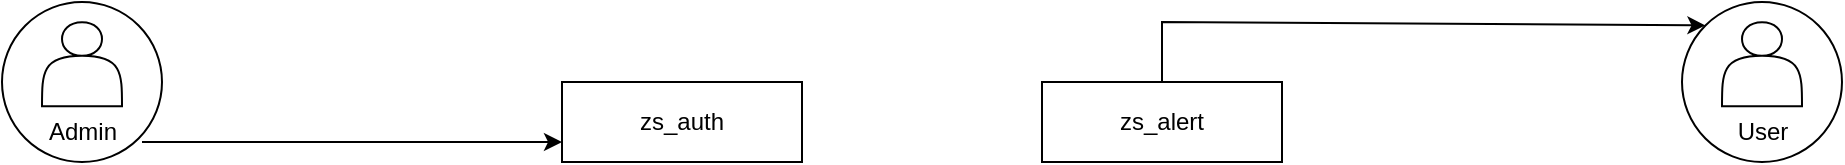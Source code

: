 <mxfile version="26.2.13">
  <diagram name="第 1 页" id="jyxMmHIa66-R3STNW0RJ">
    <mxGraphModel dx="985" dy="512" grid="1" gridSize="10" guides="1" tooltips="1" connect="1" arrows="1" fold="1" page="1" pageScale="1" pageWidth="827" pageHeight="1169" math="0" shadow="0">
      <root>
        <mxCell id="0" />
        <mxCell id="1" parent="0" />
        <mxCell id="HYjsnqHIl2bNOTF42dXb-4" value="" style="group" vertex="1" connectable="0" parent="1">
          <mxGeometry x="80" y="240" width="80" height="80" as="geometry" />
        </mxCell>
        <mxCell id="HYjsnqHIl2bNOTF42dXb-1" value="" style="ellipse;whiteSpace=wrap;html=1;aspect=fixed;" vertex="1" parent="HYjsnqHIl2bNOTF42dXb-4">
          <mxGeometry width="80" height="80" as="geometry" />
        </mxCell>
        <mxCell id="HYjsnqHIl2bNOTF42dXb-3" value="" style="shape=actor;whiteSpace=wrap;html=1;" vertex="1" parent="HYjsnqHIl2bNOTF42dXb-4">
          <mxGeometry x="20.004" y="10.11" width="40" height="42" as="geometry" />
        </mxCell>
        <mxCell id="HYjsnqHIl2bNOTF42dXb-5" value="Admin" style="text;html=1;align=center;verticalAlign=middle;resizable=0;points=[];autosize=1;strokeColor=none;fillColor=none;" vertex="1" parent="HYjsnqHIl2bNOTF42dXb-4">
          <mxGeometry x="10" y="50" width="60" height="30" as="geometry" />
        </mxCell>
        <mxCell id="HYjsnqHIl2bNOTF42dXb-6" value="zs_auth" style="rounded=0;whiteSpace=wrap;html=1;" vertex="1" parent="1">
          <mxGeometry x="360" y="280" width="120" height="40" as="geometry" />
        </mxCell>
        <mxCell id="HYjsnqHIl2bNOTF42dXb-7" value="zs_alert" style="rounded=0;whiteSpace=wrap;html=1;" vertex="1" parent="1">
          <mxGeometry x="600" y="280" width="120" height="40" as="geometry" />
        </mxCell>
        <mxCell id="HYjsnqHIl2bNOTF42dXb-8" value="" style="group" vertex="1" connectable="0" parent="1">
          <mxGeometry x="920" y="240" width="80" height="80" as="geometry" />
        </mxCell>
        <mxCell id="HYjsnqHIl2bNOTF42dXb-9" value="" style="ellipse;whiteSpace=wrap;html=1;aspect=fixed;" vertex="1" parent="HYjsnqHIl2bNOTF42dXb-8">
          <mxGeometry width="80" height="80" as="geometry" />
        </mxCell>
        <mxCell id="HYjsnqHIl2bNOTF42dXb-10" value="" style="shape=actor;whiteSpace=wrap;html=1;" vertex="1" parent="HYjsnqHIl2bNOTF42dXb-8">
          <mxGeometry x="20.004" y="10.11" width="40" height="42" as="geometry" />
        </mxCell>
        <mxCell id="HYjsnqHIl2bNOTF42dXb-11" value="User" style="text;html=1;align=center;verticalAlign=middle;resizable=0;points=[];autosize=1;strokeColor=none;fillColor=none;" vertex="1" parent="HYjsnqHIl2bNOTF42dXb-8">
          <mxGeometry x="15" y="50" width="50" height="30" as="geometry" />
        </mxCell>
        <mxCell id="HYjsnqHIl2bNOTF42dXb-12" value="" style="endArrow=classic;html=1;rounded=0;entryX=0;entryY=0.75;entryDx=0;entryDy=0;exitX=1;exitY=0.667;exitDx=0;exitDy=0;exitPerimeter=0;" edge="1" parent="1" source="HYjsnqHIl2bNOTF42dXb-5" target="HYjsnqHIl2bNOTF42dXb-6">
          <mxGeometry width="50" height="50" relative="1" as="geometry">
            <mxPoint x="550" y="420" as="sourcePoint" />
            <mxPoint x="600" y="370" as="targetPoint" />
          </mxGeometry>
        </mxCell>
        <mxCell id="HYjsnqHIl2bNOTF42dXb-13" value="" style="endArrow=classic;html=1;rounded=0;exitX=0.5;exitY=0;exitDx=0;exitDy=0;entryX=0;entryY=0;entryDx=0;entryDy=0;" edge="1" parent="1" source="HYjsnqHIl2bNOTF42dXb-7" target="HYjsnqHIl2bNOTF42dXb-9">
          <mxGeometry width="50" height="50" relative="1" as="geometry">
            <mxPoint x="860" y="350" as="sourcePoint" />
            <mxPoint x="910" y="300" as="targetPoint" />
            <Array as="points">
              <mxPoint x="660" y="250" />
            </Array>
          </mxGeometry>
        </mxCell>
      </root>
    </mxGraphModel>
  </diagram>
</mxfile>
